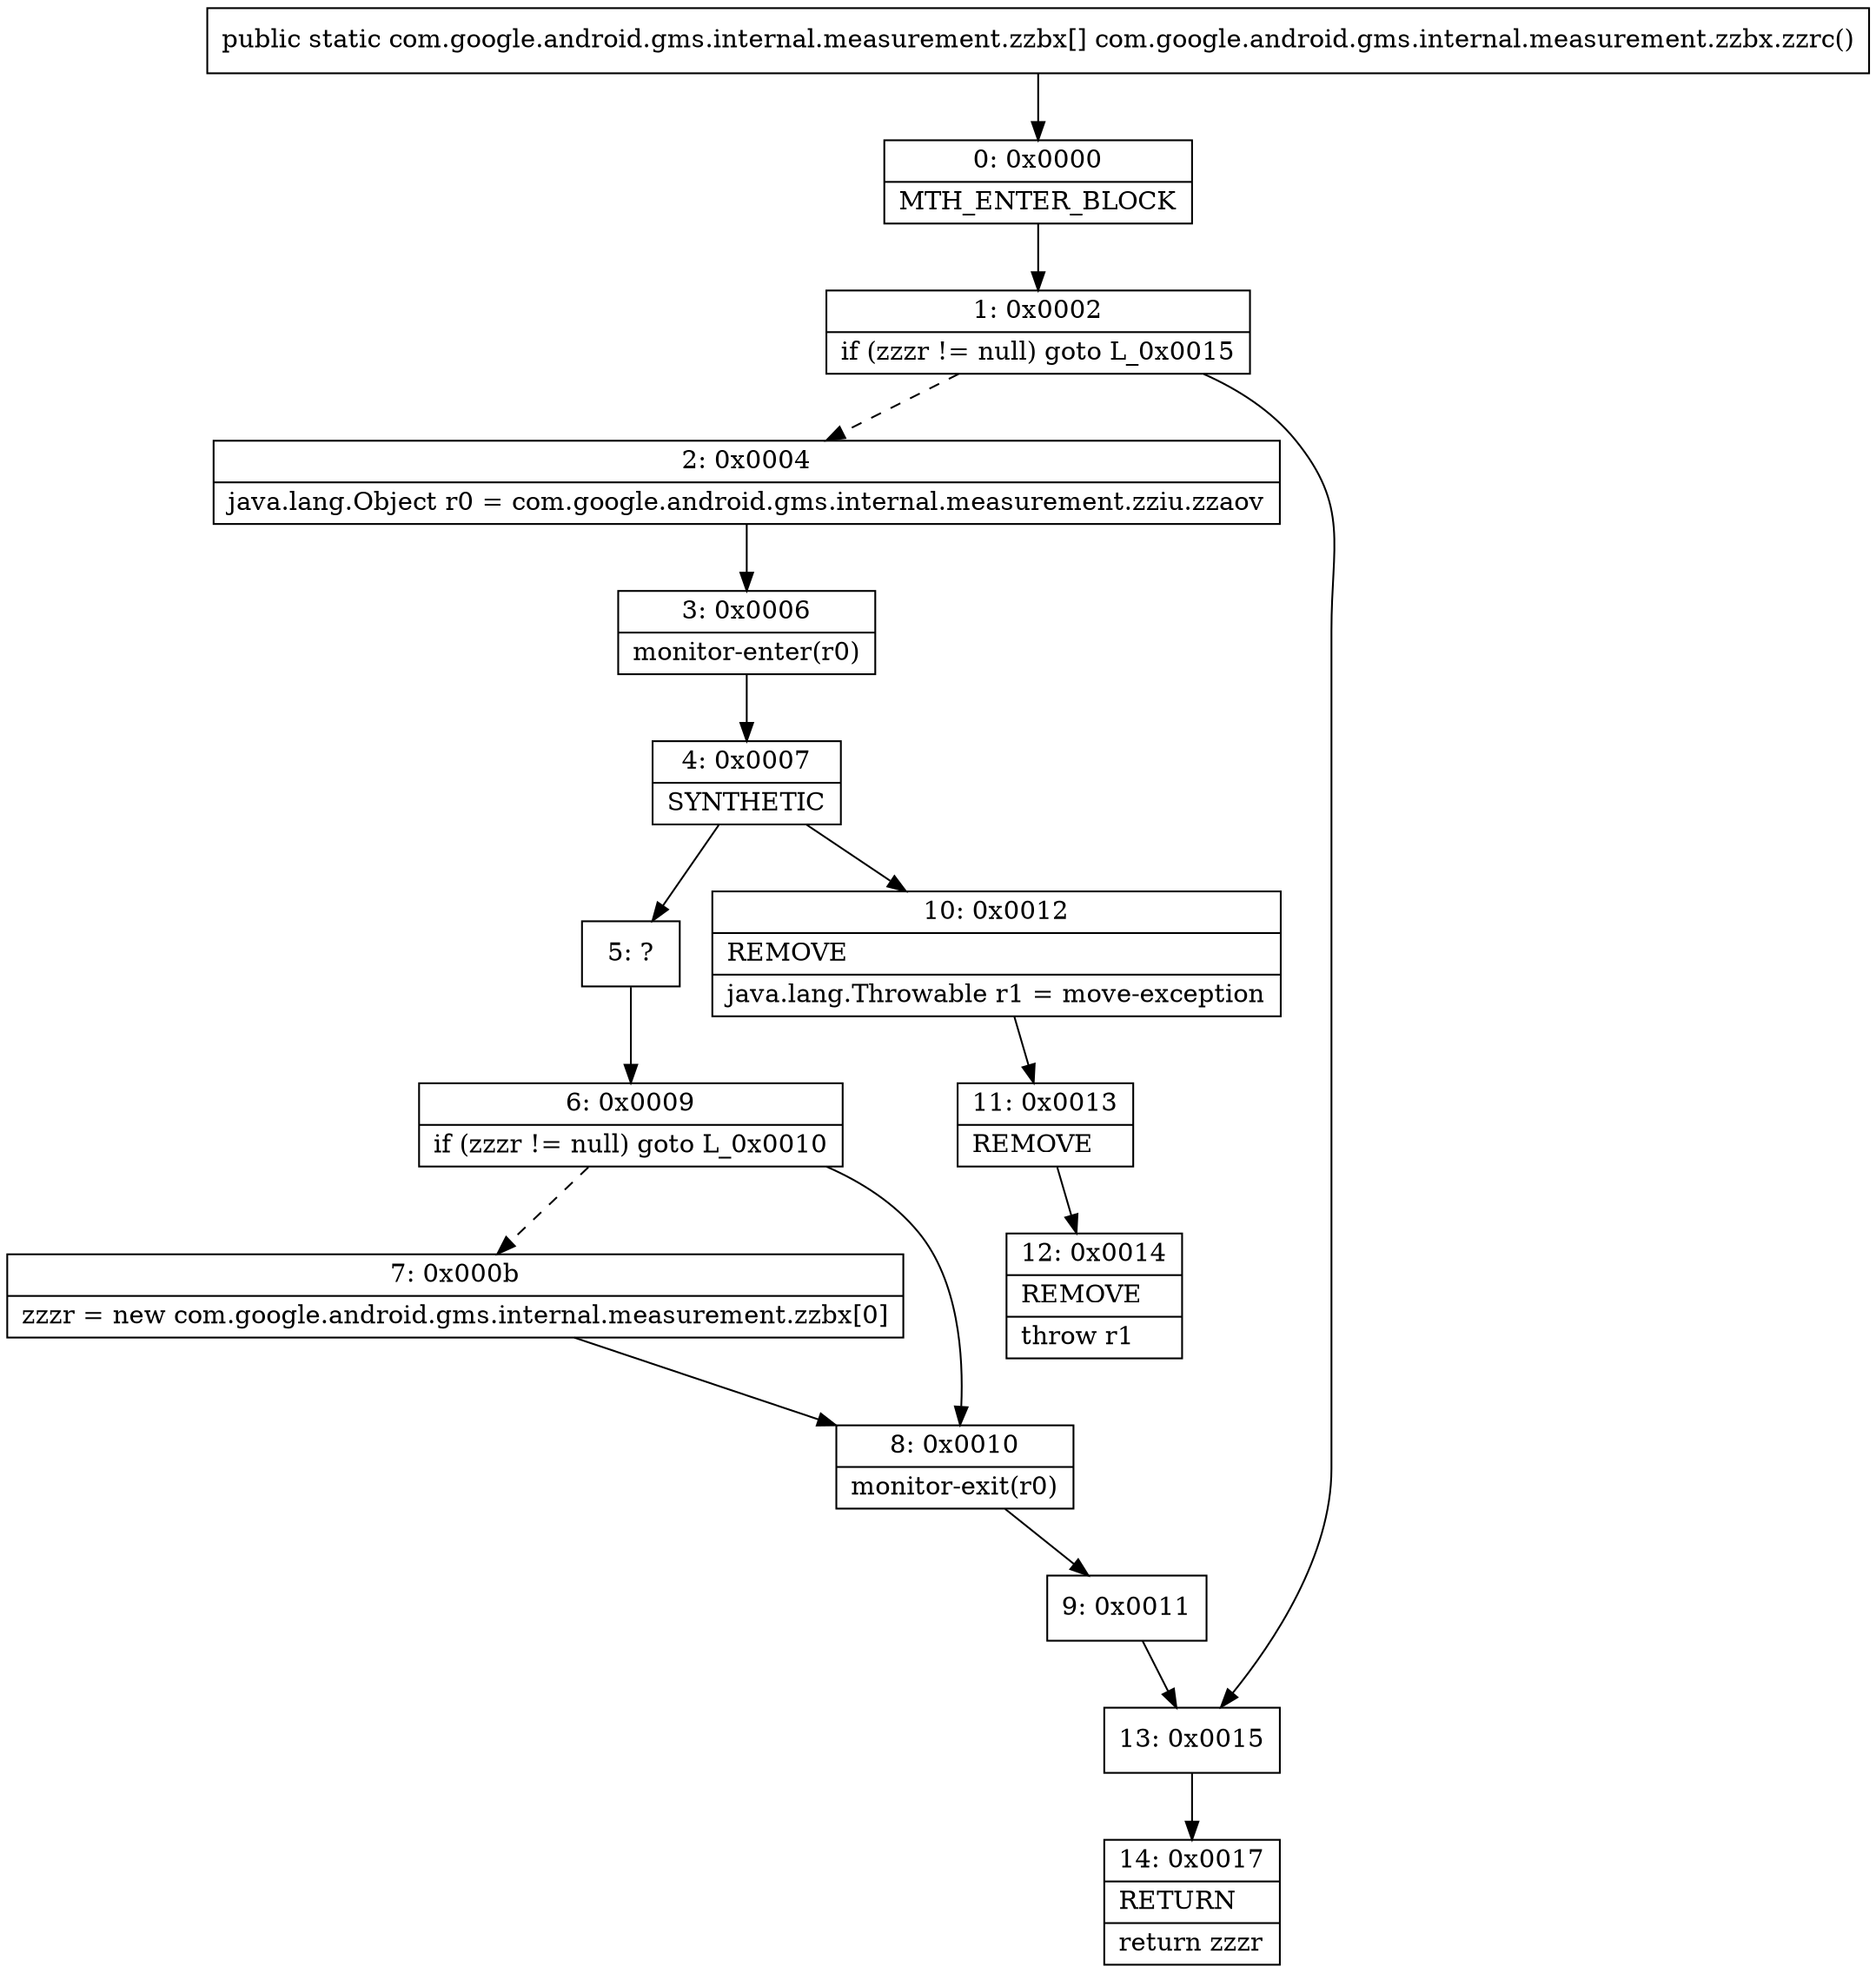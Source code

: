 digraph "CFG forcom.google.android.gms.internal.measurement.zzbx.zzrc()[Lcom\/google\/android\/gms\/internal\/measurement\/zzbx;" {
Node_0 [shape=record,label="{0\:\ 0x0000|MTH_ENTER_BLOCK\l}"];
Node_1 [shape=record,label="{1\:\ 0x0002|if (zzzr != null) goto L_0x0015\l}"];
Node_2 [shape=record,label="{2\:\ 0x0004|java.lang.Object r0 = com.google.android.gms.internal.measurement.zziu.zzaov\l}"];
Node_3 [shape=record,label="{3\:\ 0x0006|monitor\-enter(r0)\l}"];
Node_4 [shape=record,label="{4\:\ 0x0007|SYNTHETIC\l}"];
Node_5 [shape=record,label="{5\:\ ?}"];
Node_6 [shape=record,label="{6\:\ 0x0009|if (zzzr != null) goto L_0x0010\l}"];
Node_7 [shape=record,label="{7\:\ 0x000b|zzzr = new com.google.android.gms.internal.measurement.zzbx[0]\l}"];
Node_8 [shape=record,label="{8\:\ 0x0010|monitor\-exit(r0)\l}"];
Node_9 [shape=record,label="{9\:\ 0x0011}"];
Node_10 [shape=record,label="{10\:\ 0x0012|REMOVE\l|java.lang.Throwable r1 = move\-exception\l}"];
Node_11 [shape=record,label="{11\:\ 0x0013|REMOVE\l}"];
Node_12 [shape=record,label="{12\:\ 0x0014|REMOVE\l|throw r1\l}"];
Node_13 [shape=record,label="{13\:\ 0x0015}"];
Node_14 [shape=record,label="{14\:\ 0x0017|RETURN\l|return zzzr\l}"];
MethodNode[shape=record,label="{public static com.google.android.gms.internal.measurement.zzbx[] com.google.android.gms.internal.measurement.zzbx.zzrc() }"];
MethodNode -> Node_0;
Node_0 -> Node_1;
Node_1 -> Node_2[style=dashed];
Node_1 -> Node_13;
Node_2 -> Node_3;
Node_3 -> Node_4;
Node_4 -> Node_5;
Node_4 -> Node_10;
Node_5 -> Node_6;
Node_6 -> Node_7[style=dashed];
Node_6 -> Node_8;
Node_7 -> Node_8;
Node_8 -> Node_9;
Node_9 -> Node_13;
Node_10 -> Node_11;
Node_11 -> Node_12;
Node_13 -> Node_14;
}

